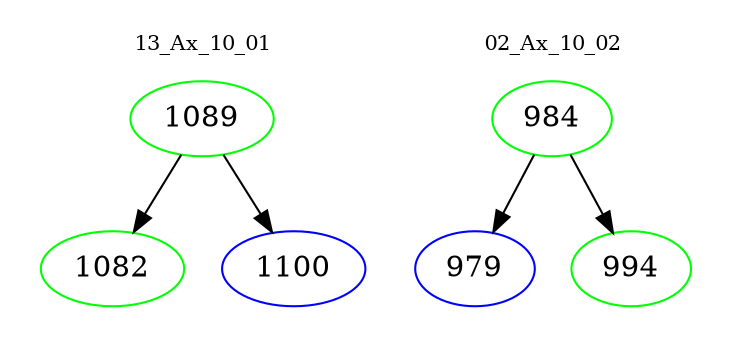 digraph{
subgraph cluster_0 {
color = white
label = "13_Ax_10_01";
fontsize=10;
T0_1089 [label="1089", color="green"]
T0_1089 -> T0_1082 [color="black"]
T0_1082 [label="1082", color="green"]
T0_1089 -> T0_1100 [color="black"]
T0_1100 [label="1100", color="blue"]
}
subgraph cluster_1 {
color = white
label = "02_Ax_10_02";
fontsize=10;
T1_984 [label="984", color="green"]
T1_984 -> T1_979 [color="black"]
T1_979 [label="979", color="blue"]
T1_984 -> T1_994 [color="black"]
T1_994 [label="994", color="green"]
}
}
